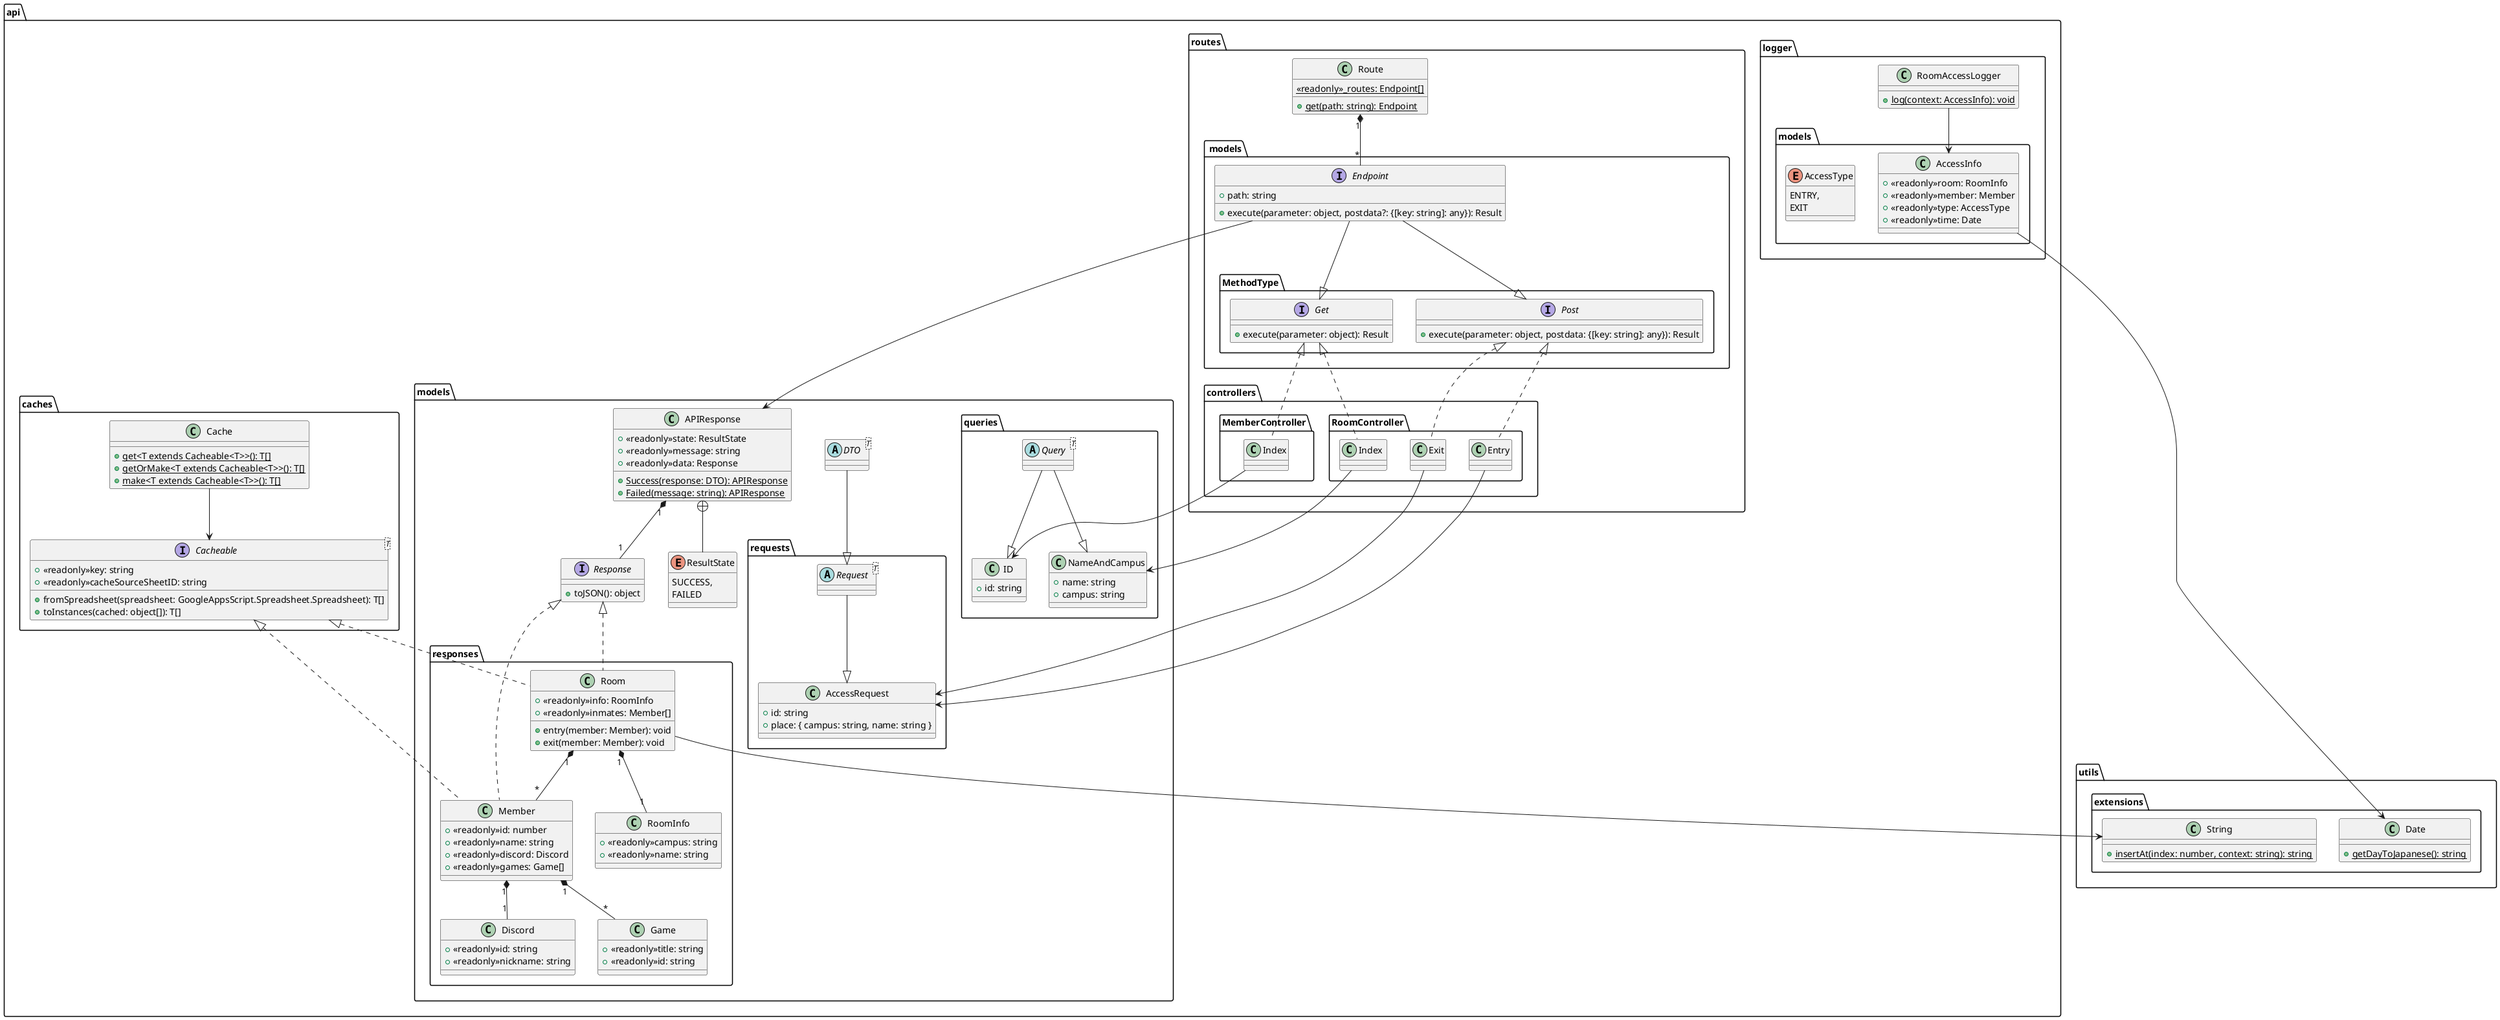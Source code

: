@startuml
package api
{
    package caches
    {
        class Cache
        {
            +{static}get<T extends Cacheable<T>>(): T[]
            +{static}getOrMake<T extends Cacheable<T>>(): T[]
            +{static}make<T extends Cacheable<T>>(): T[]
        }
        interface Cacheable<T>
        {
            +<<readonly>>key: string
            +<<readonly>>cacheSourceSheetID: string
            +fromSpreadsheet(spreadsheet: GoogleAppsScript.Spreadsheet.Spreadsheet): T[]
            +toInstances(cached: object[]): T[]
        }
    }
    package logger
    {
        package "models "
        {
            class AccessInfo
            {
                +<<readonly>>room: RoomInfo
                +<<readonly>>member: Member
                +<<readonly>>type: AccessType
                +<<readonly>>time: Date
            }
            enum AccessType
            {
                ENTRY,
                EXIT
            }
        }
        class RoomAccessLogger
        {
            +{static}log(context: AccessInfo): void
        }
    }
    package models
    {
        package queries
        {
            class ID
            {
                +id: string
            }
            class NameAndCampus
            {
                +name: string
                +campus: string
            }
            abstract Query<T>
        }
        package requests
        {
            abstract Request<T>
            class AccessRequest
            {
                +id: string
                +place: { campus: string, name: string }
            }
        }
        package responses
        {
            class Discord
            {
                +<<readonly>>id: string
                +<<readonly>>nickname: string
            }
            class Game
            {
                +<<readonly>>title: string
                +<<readonly>>id: string
            }
            class Member
            {
                +<<readonly>>id: number
                +<<readonly>>name: string
                +<<readonly>>discord: Discord
                +<<readonly>>games: Game[]
            }
            class Room
            {
                +<<readonly>>info: RoomInfo
                +<<readonly>>inmates: Member[]
                +entry(member: Member): void
                +exit(member: Member): void
            }
            class RoomInfo
            {
                +<<readonly>>campus: string
                +<<readonly>>name: string
            }
        }
        interface Response
        {
            +toJSON(): object
        }
        class APIResponse
        {
            +<<readonly>>state: ResultState
            +<<readonly>>message: string
            +<<readonly>>data: Response
            +{static}Success(response: DTO): APIResponse
            +{static}Failed(message: string): APIResponse
        }
        abstract DTO<T>
        enum ResultState
        {
            SUCCESS,
            FAILED
        }
    }
    package routes
    {
        package controllers
        {
            package MemberController
            {
                class "Index" as MemberIndex
            }
            package RoomController
            {
                class "Index " as RoomIndex
                class Entry
                class Exit
            }
        }
        package " models"
        {
            interface Endpoint
            {
                +path: string
                +execute(parameter: object, postdata?: {[key: string]: any}): Result
            }
            package MethodType
            {
                interface Get
                {
                    +execute(parameter: object): Result
                }
                interface Post
                {
                    +execute(parameter: object, postdata: {[key: string]: any}): Result
                }
            }
        }
        class Route
        {
            {static}<<readonly>>_routes: Endpoint[]
            +{static}get(path: string): Endpoint
        }
    }
}
package utils
{
    package extensions
    {
        class Date
        {
            +{static}getDayToJapanese(): string
        }
        class String
        {
            +{static}insertAt(index: number, context: string): string
        }
    }
}

DTO --|> Request
Request --|> AccessRequest
Query --|> ID
Query --|> NameAndCampus
Endpoint --|> Get
Endpoint --|> Post

Member .up.|> Response
Member .up.|> Cacheable
Room .up.|> Response
Room .up.|> Cacheable
MemberIndex .up.|> Get
Entry .up.|> Post
Exit .up.|> Post
RoomIndex .up.|> Get

Member "1" *-- "1" Discord
Member "1" *-- "*" Game
Room "1" *-- "1" RoomInfo
Room "1" *-- "*" Member
APIResponse "1" *-- "1" Response
Route "1" *-- "*" Endpoint

Cache --> Cacheable
AccessInfo --> Date
Room --> String
RoomAccessLogger --> AccessInfo
Endpoint --> APIResponse
MemberIndex --> ID
RoomIndex --> NameAndCampus
Entry --> AccessRequest
Exit --> AccessRequest

APIResponse +-- ResultState

@enduml